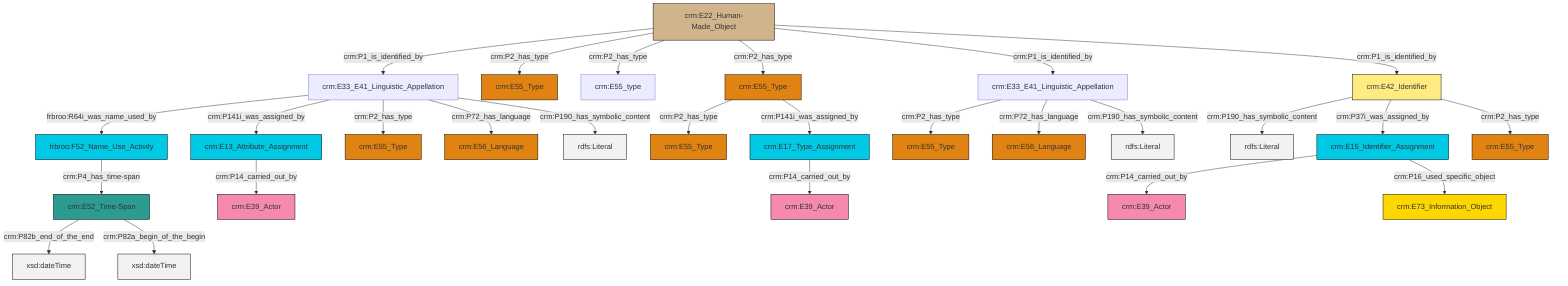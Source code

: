 graph TD
classDef Literal fill:#f2f2f2,stroke:#000000;
classDef CRM_Entity fill:#FFFFFF,stroke:#000000;
classDef Temporal_Entity fill:#00C9E6, stroke:#000000;
classDef Type fill:#E18312, stroke:#000000;
classDef Time-Span fill:#2C9C91, stroke:#000000;
classDef Appellation fill:#FFEB7F, stroke:#000000;
classDef Place fill:#008836, stroke:#000000;
classDef Persistent_Item fill:#B266B2, stroke:#000000;
classDef Conceptual_Object fill:#FFD700, stroke:#000000;
classDef Physical_Thing fill:#D2B48C, stroke:#000000;
classDef Actor fill:#f58aad, stroke:#000000;
classDef PC_Classes fill:#4ce600, stroke:#000000;
classDef Multi fill:#cccccc,stroke:#000000;

2["crm:E52_Time-Span"]:::Time-Span -->|crm:P82b_end_of_the_end| 3[xsd:dateTime]:::Literal
8["crm:E22_Human-Made_Object"]:::Physical_Thing -->|crm:P1_is_identified_by| 9["crm:E33_E41_Linguistic_Appellation"]:::Default
9["crm:E33_E41_Linguistic_Appellation"]:::Default -->|frbroo:R64i_was_name_used_by| 23["frbroo:F52_Name_Use_Activity"]:::Temporal_Entity
9["crm:E33_E41_Linguistic_Appellation"]:::Default -->|crm:P141i_was_assigned_by| 21["crm:E13_Attribute_Assignment"]:::Temporal_Entity
0["crm:E55_Type"]:::Type -->|crm:P2_has_type| 28["crm:E55_Type"]:::Type
26["crm:E42_Identifier"]:::Appellation -->|crm:P190_has_symbolic_content| 30[rdfs:Literal]:::Literal
26["crm:E42_Identifier"]:::Appellation -->|crm:P37i_was_assigned_by| 33["crm:E15_Identifier_Assignment"]:::Temporal_Entity
8["crm:E22_Human-Made_Object"]:::Physical_Thing -->|crm:P2_has_type| 34["crm:E55_Type"]:::Type
23["frbroo:F52_Name_Use_Activity"]:::Temporal_Entity -->|crm:P4_has_time-span| 2["crm:E52_Time-Span"]:::Time-Span
38["crm:E33_E41_Linguistic_Appellation"]:::Default -->|crm:P2_has_type| 17["crm:E55_Type"]:::Type
9["crm:E33_E41_Linguistic_Appellation"]:::Default -->|crm:P2_has_type| 4["crm:E55_Type"]:::Type
9["crm:E33_E41_Linguistic_Appellation"]:::Default -->|crm:P72_has_language| 24["crm:E56_Language"]:::Type
19["crm:E17_Type_Assignment"]:::Temporal_Entity -->|crm:P14_carried_out_by| 6["crm:E39_Actor"]:::Actor
38["crm:E33_E41_Linguistic_Appellation"]:::Default -->|crm:P72_has_language| 42["crm:E56_Language"]:::Type
33["crm:E15_Identifier_Assignment"]:::Temporal_Entity -->|crm:P14_carried_out_by| 11["crm:E39_Actor"]:::Actor
2["crm:E52_Time-Span"]:::Time-Span -->|crm:P82a_begin_of_the_begin| 43[xsd:dateTime]:::Literal
8["crm:E22_Human-Made_Object"]:::Physical_Thing -->|crm:P2_has_type| 13["crm:E55_type"]:::Default
38["crm:E33_E41_Linguistic_Appellation"]:::Default -->|crm:P190_has_symbolic_content| 47[rdfs:Literal]:::Literal
0["crm:E55_Type"]:::Type -->|crm:P141i_was_assigned_by| 19["crm:E17_Type_Assignment"]:::Temporal_Entity
8["crm:E22_Human-Made_Object"]:::Physical_Thing -->|crm:P2_has_type| 0["crm:E55_Type"]:::Type
33["crm:E15_Identifier_Assignment"]:::Temporal_Entity -->|crm:P16_used_specific_object| 35["crm:E73_Information_Object"]:::Conceptual_Object
9["crm:E33_E41_Linguistic_Appellation"]:::Default -->|crm:P190_has_symbolic_content| 49[rdfs:Literal]:::Literal
8["crm:E22_Human-Made_Object"]:::Physical_Thing -->|crm:P1_is_identified_by| 38["crm:E33_E41_Linguistic_Appellation"]:::Default
8["crm:E22_Human-Made_Object"]:::Physical_Thing -->|crm:P1_is_identified_by| 26["crm:E42_Identifier"]:::Appellation
21["crm:E13_Attribute_Assignment"]:::Temporal_Entity -->|crm:P14_carried_out_by| 15["crm:E39_Actor"]:::Actor
26["crm:E42_Identifier"]:::Appellation -->|crm:P2_has_type| 44["crm:E55_Type"]:::Type